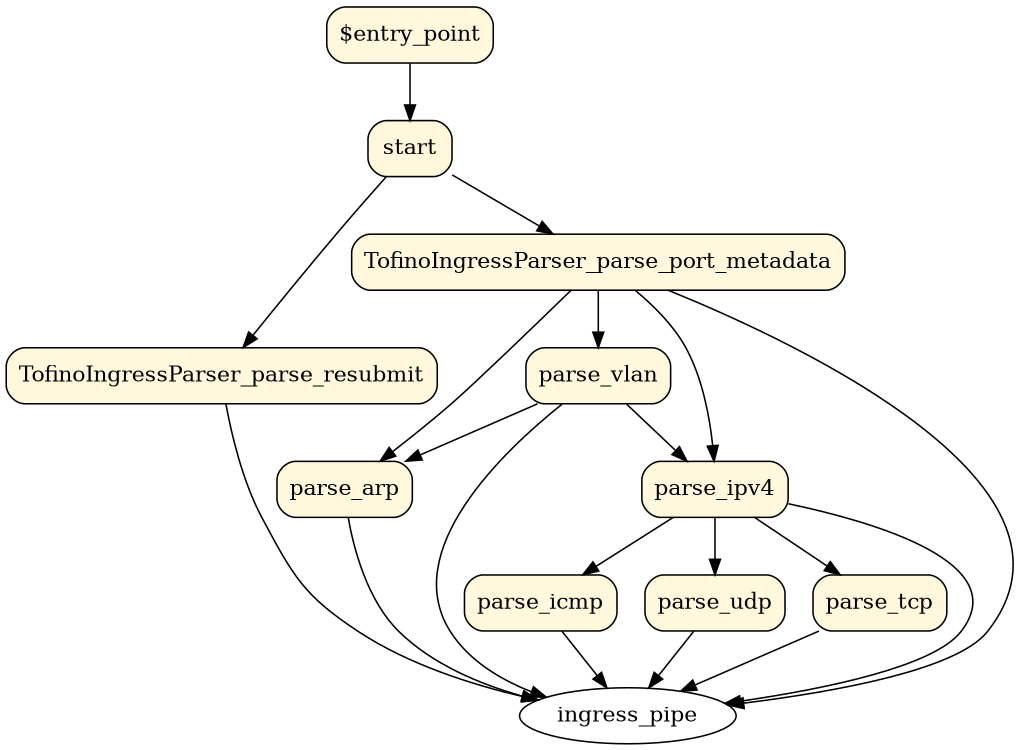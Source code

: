 digraph parser {
size="8,5"
State0x952aa80 [shape=record, style="filled,rounded", fillcolor=cornsilk, label="{TofinoIngressParser_parse_resubmit}"];
State0x382d9000 [shape=record, style="filled,rounded", fillcolor=cornsilk, label="{TofinoIngressParser_parse_port_metadata}"];
State0x382d9540 [shape=record, style="filled,rounded", fillcolor=cornsilk, label="{start}"];
State0x382d9700 [shape=record, style="filled,rounded", fillcolor=cornsilk, label="{\$entry_point}"];
State0x383571c0 [shape=record, style="filled,rounded", fillcolor=cornsilk, label="{parse_icmp}"];
State0x38357540 [shape=record, style="filled,rounded", fillcolor=cornsilk, label="{parse_udp}"];
State0x383578c0 [shape=record, style="filled,rounded", fillcolor=cornsilk, label="{parse_tcp}"];
State0x38357c40 [shape=record, style="filled,rounded", fillcolor=cornsilk, label="{parse_ipv4}"];
State0x383a9a80 [shape=record, style="filled,rounded", fillcolor=cornsilk, label="{parse_vlan}"];
State0x383a9e00 [shape=record, style="filled,rounded", fillcolor=cornsilk, label="{parse_arp}"];
State0x382d9700 -> State0x382d9540 [  ]
State0x382d9540 -> State0x952aa80 [  ]
State0x382d9540 -> State0x382d9000 [  ]
State0x382d9000 -> State0x38357c40 [  ]
State0x382d9000 -> State0x383a9e00 [  ]
State0x382d9000 -> State0x383a9a80 [  ]
State0x38357c40 -> State0x383578c0 [  ]
State0x38357c40 -> State0x38357540 [  ]
State0x38357c40 -> State0x383571c0 [  ]
State0x383a9a80 -> State0x38357c40 [  ]
State0x383a9a80 -> State0x383a9e00 [  ]
State0x952aa80 -> ingress_pipe [  ]
State0x382d9000 -> ingress_pipe [  ]
State0x383571c0 -> ingress_pipe [  ]
State0x38357540 -> ingress_pipe [  ]
State0x383578c0 -> ingress_pipe [  ]
State0x38357c40 -> ingress_pipe [  ]
State0x383a9a80 -> ingress_pipe [  ]
State0x383a9e00 -> ingress_pipe [  ]
}
